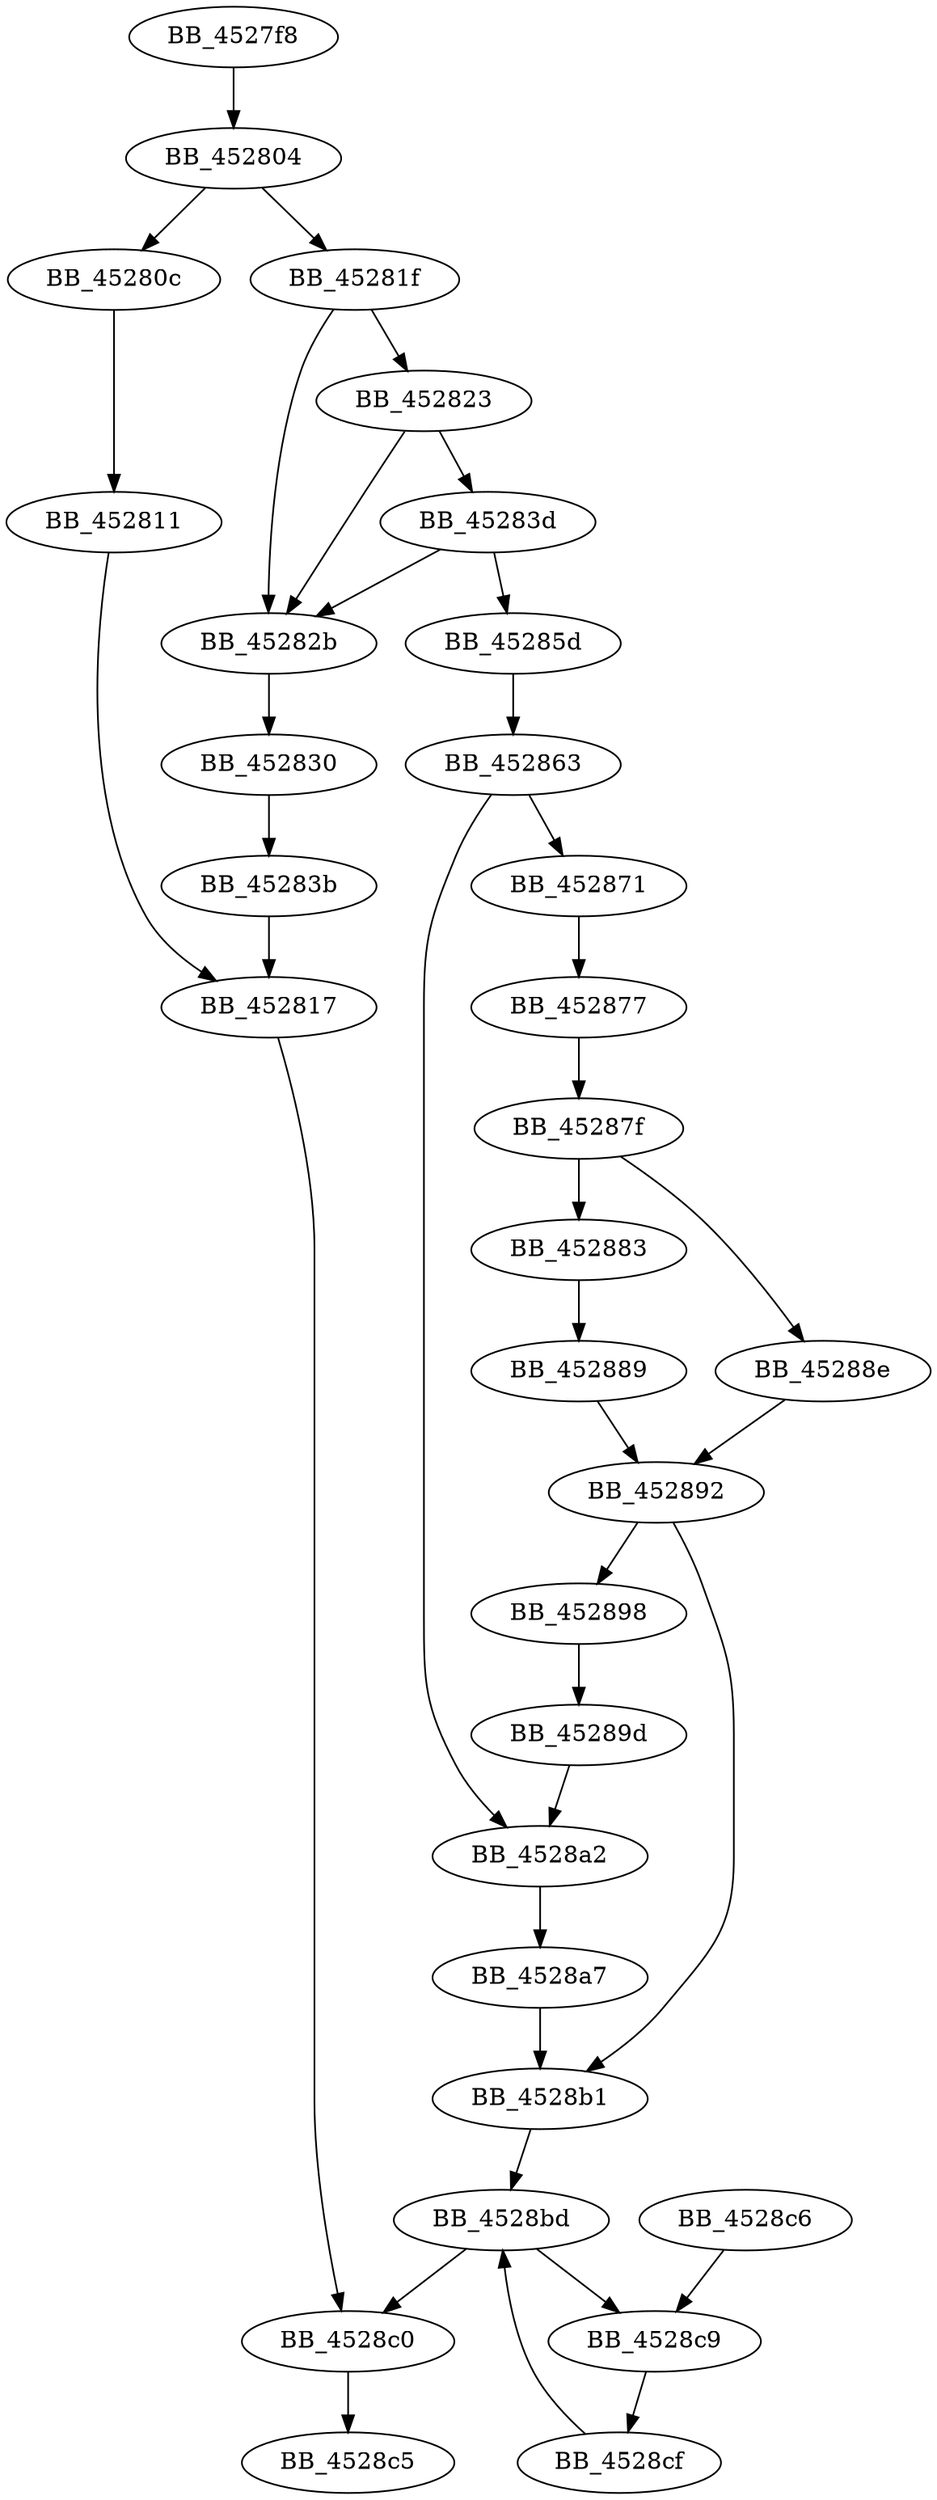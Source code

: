 DiGraph sub_4527F8{
BB_4527f8->BB_452804
BB_452804->BB_45280c
BB_452804->BB_45281f
BB_45280c->BB_452811
BB_452811->BB_452817
BB_452817->BB_4528c0
BB_45281f->BB_452823
BB_45281f->BB_45282b
BB_452823->BB_45282b
BB_452823->BB_45283d
BB_45282b->BB_452830
BB_452830->BB_45283b
BB_45283b->BB_452817
BB_45283d->BB_45282b
BB_45283d->BB_45285d
BB_45285d->BB_452863
BB_452863->BB_452871
BB_452863->BB_4528a2
BB_452871->BB_452877
BB_452877->BB_45287f
BB_45287f->BB_452883
BB_45287f->BB_45288e
BB_452883->BB_452889
BB_452889->BB_452892
BB_45288e->BB_452892
BB_452892->BB_452898
BB_452892->BB_4528b1
BB_452898->BB_45289d
BB_45289d->BB_4528a2
BB_4528a2->BB_4528a7
BB_4528a7->BB_4528b1
BB_4528b1->BB_4528bd
BB_4528bd->BB_4528c0
BB_4528bd->BB_4528c9
BB_4528c0->BB_4528c5
BB_4528c6->BB_4528c9
BB_4528c9->BB_4528cf
BB_4528cf->BB_4528bd
}
